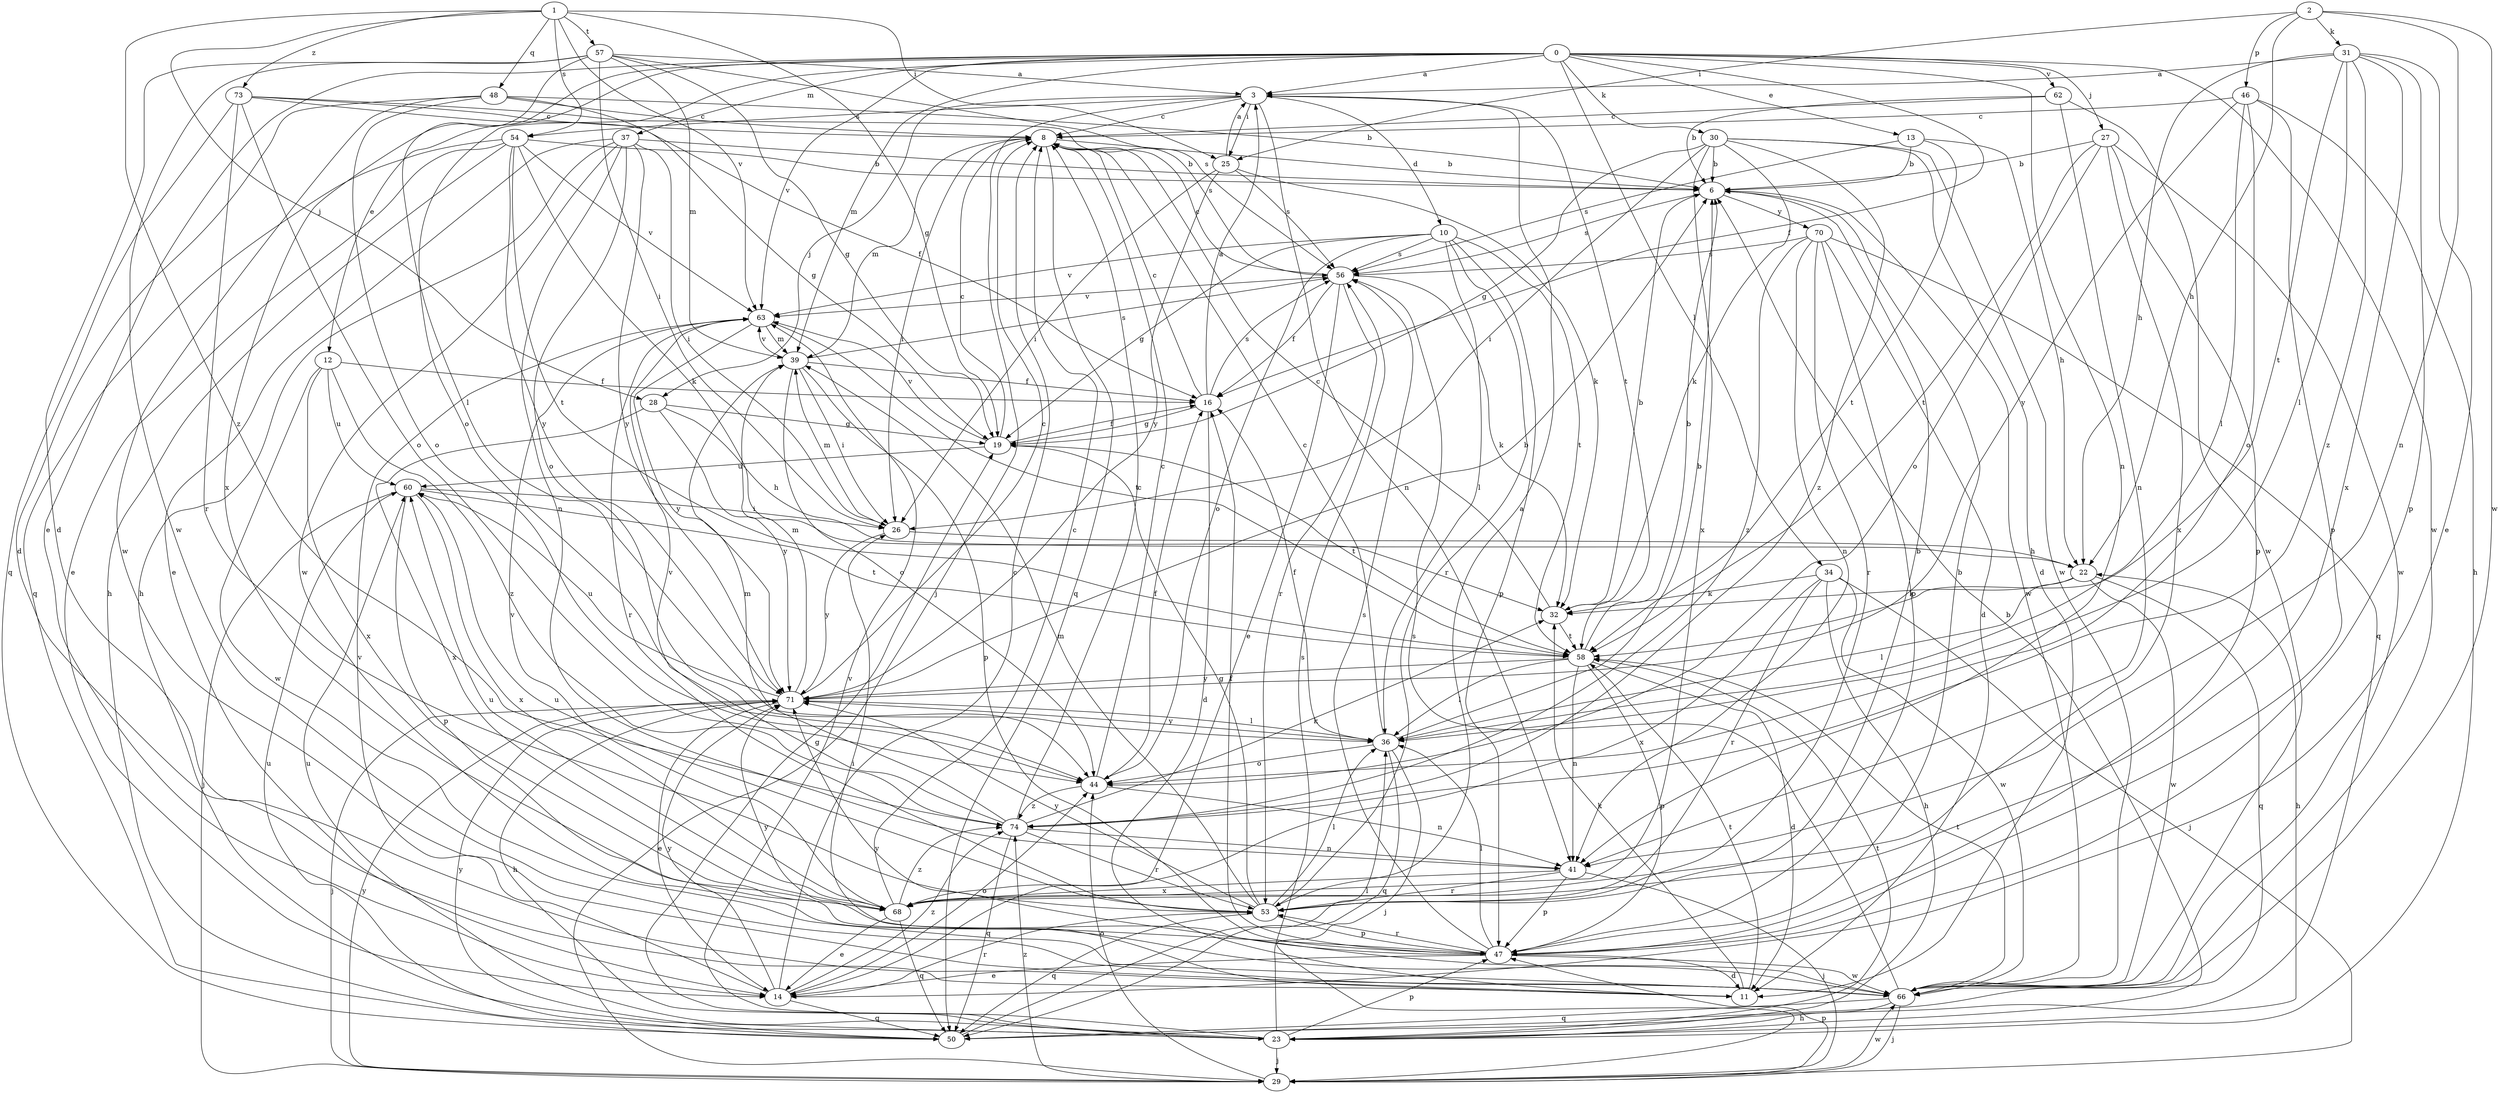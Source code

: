 strict digraph  {
0;
1;
2;
3;
6;
8;
10;
11;
12;
13;
14;
16;
19;
22;
23;
25;
26;
27;
28;
29;
30;
31;
32;
34;
36;
37;
39;
41;
44;
46;
47;
48;
50;
53;
54;
56;
57;
58;
60;
62;
63;
66;
68;
70;
71;
73;
74;
0 -> 3  [label=a];
0 -> 12  [label=e];
0 -> 13  [label=e];
0 -> 14  [label=e];
0 -> 16  [label=f];
0 -> 27  [label=j];
0 -> 30  [label=k];
0 -> 34  [label=l];
0 -> 37  [label=m];
0 -> 39  [label=m];
0 -> 41  [label=n];
0 -> 44  [label=o];
0 -> 62  [label=v];
0 -> 63  [label=v];
0 -> 66  [label=w];
0 -> 68  [label=x];
1 -> 19  [label=g];
1 -> 25  [label=i];
1 -> 28  [label=j];
1 -> 48  [label=q];
1 -> 54  [label=s];
1 -> 57  [label=t];
1 -> 63  [label=v];
1 -> 73  [label=z];
1 -> 74  [label=z];
2 -> 22  [label=h];
2 -> 25  [label=i];
2 -> 31  [label=k];
2 -> 41  [label=n];
2 -> 46  [label=p];
2 -> 66  [label=w];
3 -> 8  [label=c];
3 -> 10  [label=d];
3 -> 25  [label=i];
3 -> 28  [label=j];
3 -> 29  [label=j];
3 -> 41  [label=n];
3 -> 54  [label=s];
3 -> 58  [label=t];
6 -> 56  [label=s];
6 -> 66  [label=w];
6 -> 70  [label=y];
8 -> 6  [label=b];
8 -> 26  [label=i];
8 -> 39  [label=m];
8 -> 50  [label=q];
10 -> 19  [label=g];
10 -> 36  [label=l];
10 -> 44  [label=o];
10 -> 47  [label=p];
10 -> 53  [label=r];
10 -> 56  [label=s];
10 -> 58  [label=t];
10 -> 63  [label=v];
11 -> 26  [label=i];
11 -> 32  [label=k];
11 -> 58  [label=t];
12 -> 16  [label=f];
12 -> 60  [label=u];
12 -> 66  [label=w];
12 -> 68  [label=x];
12 -> 74  [label=z];
13 -> 6  [label=b];
13 -> 22  [label=h];
13 -> 56  [label=s];
13 -> 58  [label=t];
14 -> 8  [label=c];
14 -> 44  [label=o];
14 -> 50  [label=q];
14 -> 53  [label=r];
14 -> 63  [label=v];
14 -> 71  [label=y];
14 -> 74  [label=z];
16 -> 3  [label=a];
16 -> 8  [label=c];
16 -> 11  [label=d];
16 -> 19  [label=g];
16 -> 56  [label=s];
19 -> 8  [label=c];
19 -> 16  [label=f];
19 -> 58  [label=t];
19 -> 60  [label=u];
19 -> 63  [label=v];
22 -> 32  [label=k];
22 -> 36  [label=l];
22 -> 50  [label=q];
22 -> 66  [label=w];
23 -> 6  [label=b];
23 -> 19  [label=g];
23 -> 22  [label=h];
23 -> 29  [label=j];
23 -> 47  [label=p];
23 -> 56  [label=s];
23 -> 58  [label=t];
23 -> 60  [label=u];
23 -> 63  [label=v];
25 -> 3  [label=a];
25 -> 26  [label=i];
25 -> 32  [label=k];
25 -> 56  [label=s];
25 -> 71  [label=y];
26 -> 22  [label=h];
26 -> 39  [label=m];
26 -> 71  [label=y];
27 -> 6  [label=b];
27 -> 44  [label=o];
27 -> 47  [label=p];
27 -> 58  [label=t];
27 -> 66  [label=w];
27 -> 68  [label=x];
28 -> 19  [label=g];
28 -> 22  [label=h];
28 -> 68  [label=x];
28 -> 71  [label=y];
29 -> 44  [label=o];
29 -> 47  [label=p];
29 -> 66  [label=w];
29 -> 71  [label=y];
29 -> 74  [label=z];
30 -> 6  [label=b];
30 -> 11  [label=d];
30 -> 19  [label=g];
30 -> 26  [label=i];
30 -> 32  [label=k];
30 -> 66  [label=w];
30 -> 68  [label=x];
30 -> 74  [label=z];
31 -> 3  [label=a];
31 -> 14  [label=e];
31 -> 22  [label=h];
31 -> 36  [label=l];
31 -> 47  [label=p];
31 -> 58  [label=t];
31 -> 68  [label=x];
31 -> 74  [label=z];
32 -> 6  [label=b];
32 -> 8  [label=c];
32 -> 58  [label=t];
34 -> 23  [label=h];
34 -> 29  [label=j];
34 -> 32  [label=k];
34 -> 53  [label=r];
34 -> 66  [label=w];
34 -> 68  [label=x];
36 -> 6  [label=b];
36 -> 8  [label=c];
36 -> 16  [label=f];
36 -> 29  [label=j];
36 -> 44  [label=o];
36 -> 50  [label=q];
36 -> 71  [label=y];
37 -> 6  [label=b];
37 -> 14  [label=e];
37 -> 23  [label=h];
37 -> 26  [label=i];
37 -> 41  [label=n];
37 -> 44  [label=o];
37 -> 66  [label=w];
37 -> 71  [label=y];
39 -> 16  [label=f];
39 -> 26  [label=i];
39 -> 44  [label=o];
39 -> 47  [label=p];
39 -> 56  [label=s];
39 -> 63  [label=v];
41 -> 29  [label=j];
41 -> 47  [label=p];
41 -> 53  [label=r];
41 -> 68  [label=x];
44 -> 8  [label=c];
44 -> 16  [label=f];
44 -> 41  [label=n];
44 -> 74  [label=z];
46 -> 8  [label=c];
46 -> 23  [label=h];
46 -> 36  [label=l];
46 -> 44  [label=o];
46 -> 47  [label=p];
46 -> 71  [label=y];
47 -> 6  [label=b];
47 -> 11  [label=d];
47 -> 14  [label=e];
47 -> 16  [label=f];
47 -> 36  [label=l];
47 -> 53  [label=r];
47 -> 56  [label=s];
47 -> 66  [label=w];
47 -> 71  [label=y];
48 -> 6  [label=b];
48 -> 8  [label=c];
48 -> 11  [label=d];
48 -> 19  [label=g];
48 -> 44  [label=o];
48 -> 66  [label=w];
50 -> 36  [label=l];
50 -> 60  [label=u];
50 -> 71  [label=y];
53 -> 3  [label=a];
53 -> 6  [label=b];
53 -> 19  [label=g];
53 -> 36  [label=l];
53 -> 39  [label=m];
53 -> 47  [label=p];
53 -> 50  [label=q];
53 -> 60  [label=u];
53 -> 71  [label=y];
54 -> 6  [label=b];
54 -> 14  [label=e];
54 -> 23  [label=h];
54 -> 32  [label=k];
54 -> 50  [label=q];
54 -> 58  [label=t];
54 -> 63  [label=v];
54 -> 71  [label=y];
56 -> 8  [label=c];
56 -> 14  [label=e];
56 -> 16  [label=f];
56 -> 32  [label=k];
56 -> 53  [label=r];
56 -> 63  [label=v];
57 -> 3  [label=a];
57 -> 11  [label=d];
57 -> 19  [label=g];
57 -> 26  [label=i];
57 -> 36  [label=l];
57 -> 39  [label=m];
57 -> 56  [label=s];
57 -> 66  [label=w];
58 -> 6  [label=b];
58 -> 11  [label=d];
58 -> 36  [label=l];
58 -> 41  [label=n];
58 -> 47  [label=p];
58 -> 71  [label=y];
60 -> 26  [label=i];
60 -> 29  [label=j];
60 -> 47  [label=p];
60 -> 58  [label=t];
60 -> 68  [label=x];
62 -> 6  [label=b];
62 -> 8  [label=c];
62 -> 41  [label=n];
62 -> 66  [label=w];
63 -> 39  [label=m];
63 -> 53  [label=r];
63 -> 58  [label=t];
63 -> 71  [label=y];
66 -> 23  [label=h];
66 -> 29  [label=j];
66 -> 50  [label=q];
66 -> 56  [label=s];
66 -> 58  [label=t];
66 -> 71  [label=y];
68 -> 8  [label=c];
68 -> 14  [label=e];
68 -> 50  [label=q];
68 -> 60  [label=u];
68 -> 63  [label=v];
68 -> 74  [label=z];
70 -> 11  [label=d];
70 -> 41  [label=n];
70 -> 47  [label=p];
70 -> 50  [label=q];
70 -> 53  [label=r];
70 -> 56  [label=s];
70 -> 74  [label=z];
71 -> 6  [label=b];
71 -> 8  [label=c];
71 -> 14  [label=e];
71 -> 23  [label=h];
71 -> 29  [label=j];
71 -> 36  [label=l];
71 -> 39  [label=m];
71 -> 60  [label=u];
73 -> 8  [label=c];
73 -> 16  [label=f];
73 -> 44  [label=o];
73 -> 50  [label=q];
73 -> 53  [label=r];
73 -> 56  [label=s];
74 -> 8  [label=c];
74 -> 32  [label=k];
74 -> 39  [label=m];
74 -> 41  [label=n];
74 -> 50  [label=q];
74 -> 53  [label=r];
74 -> 63  [label=v];
}
